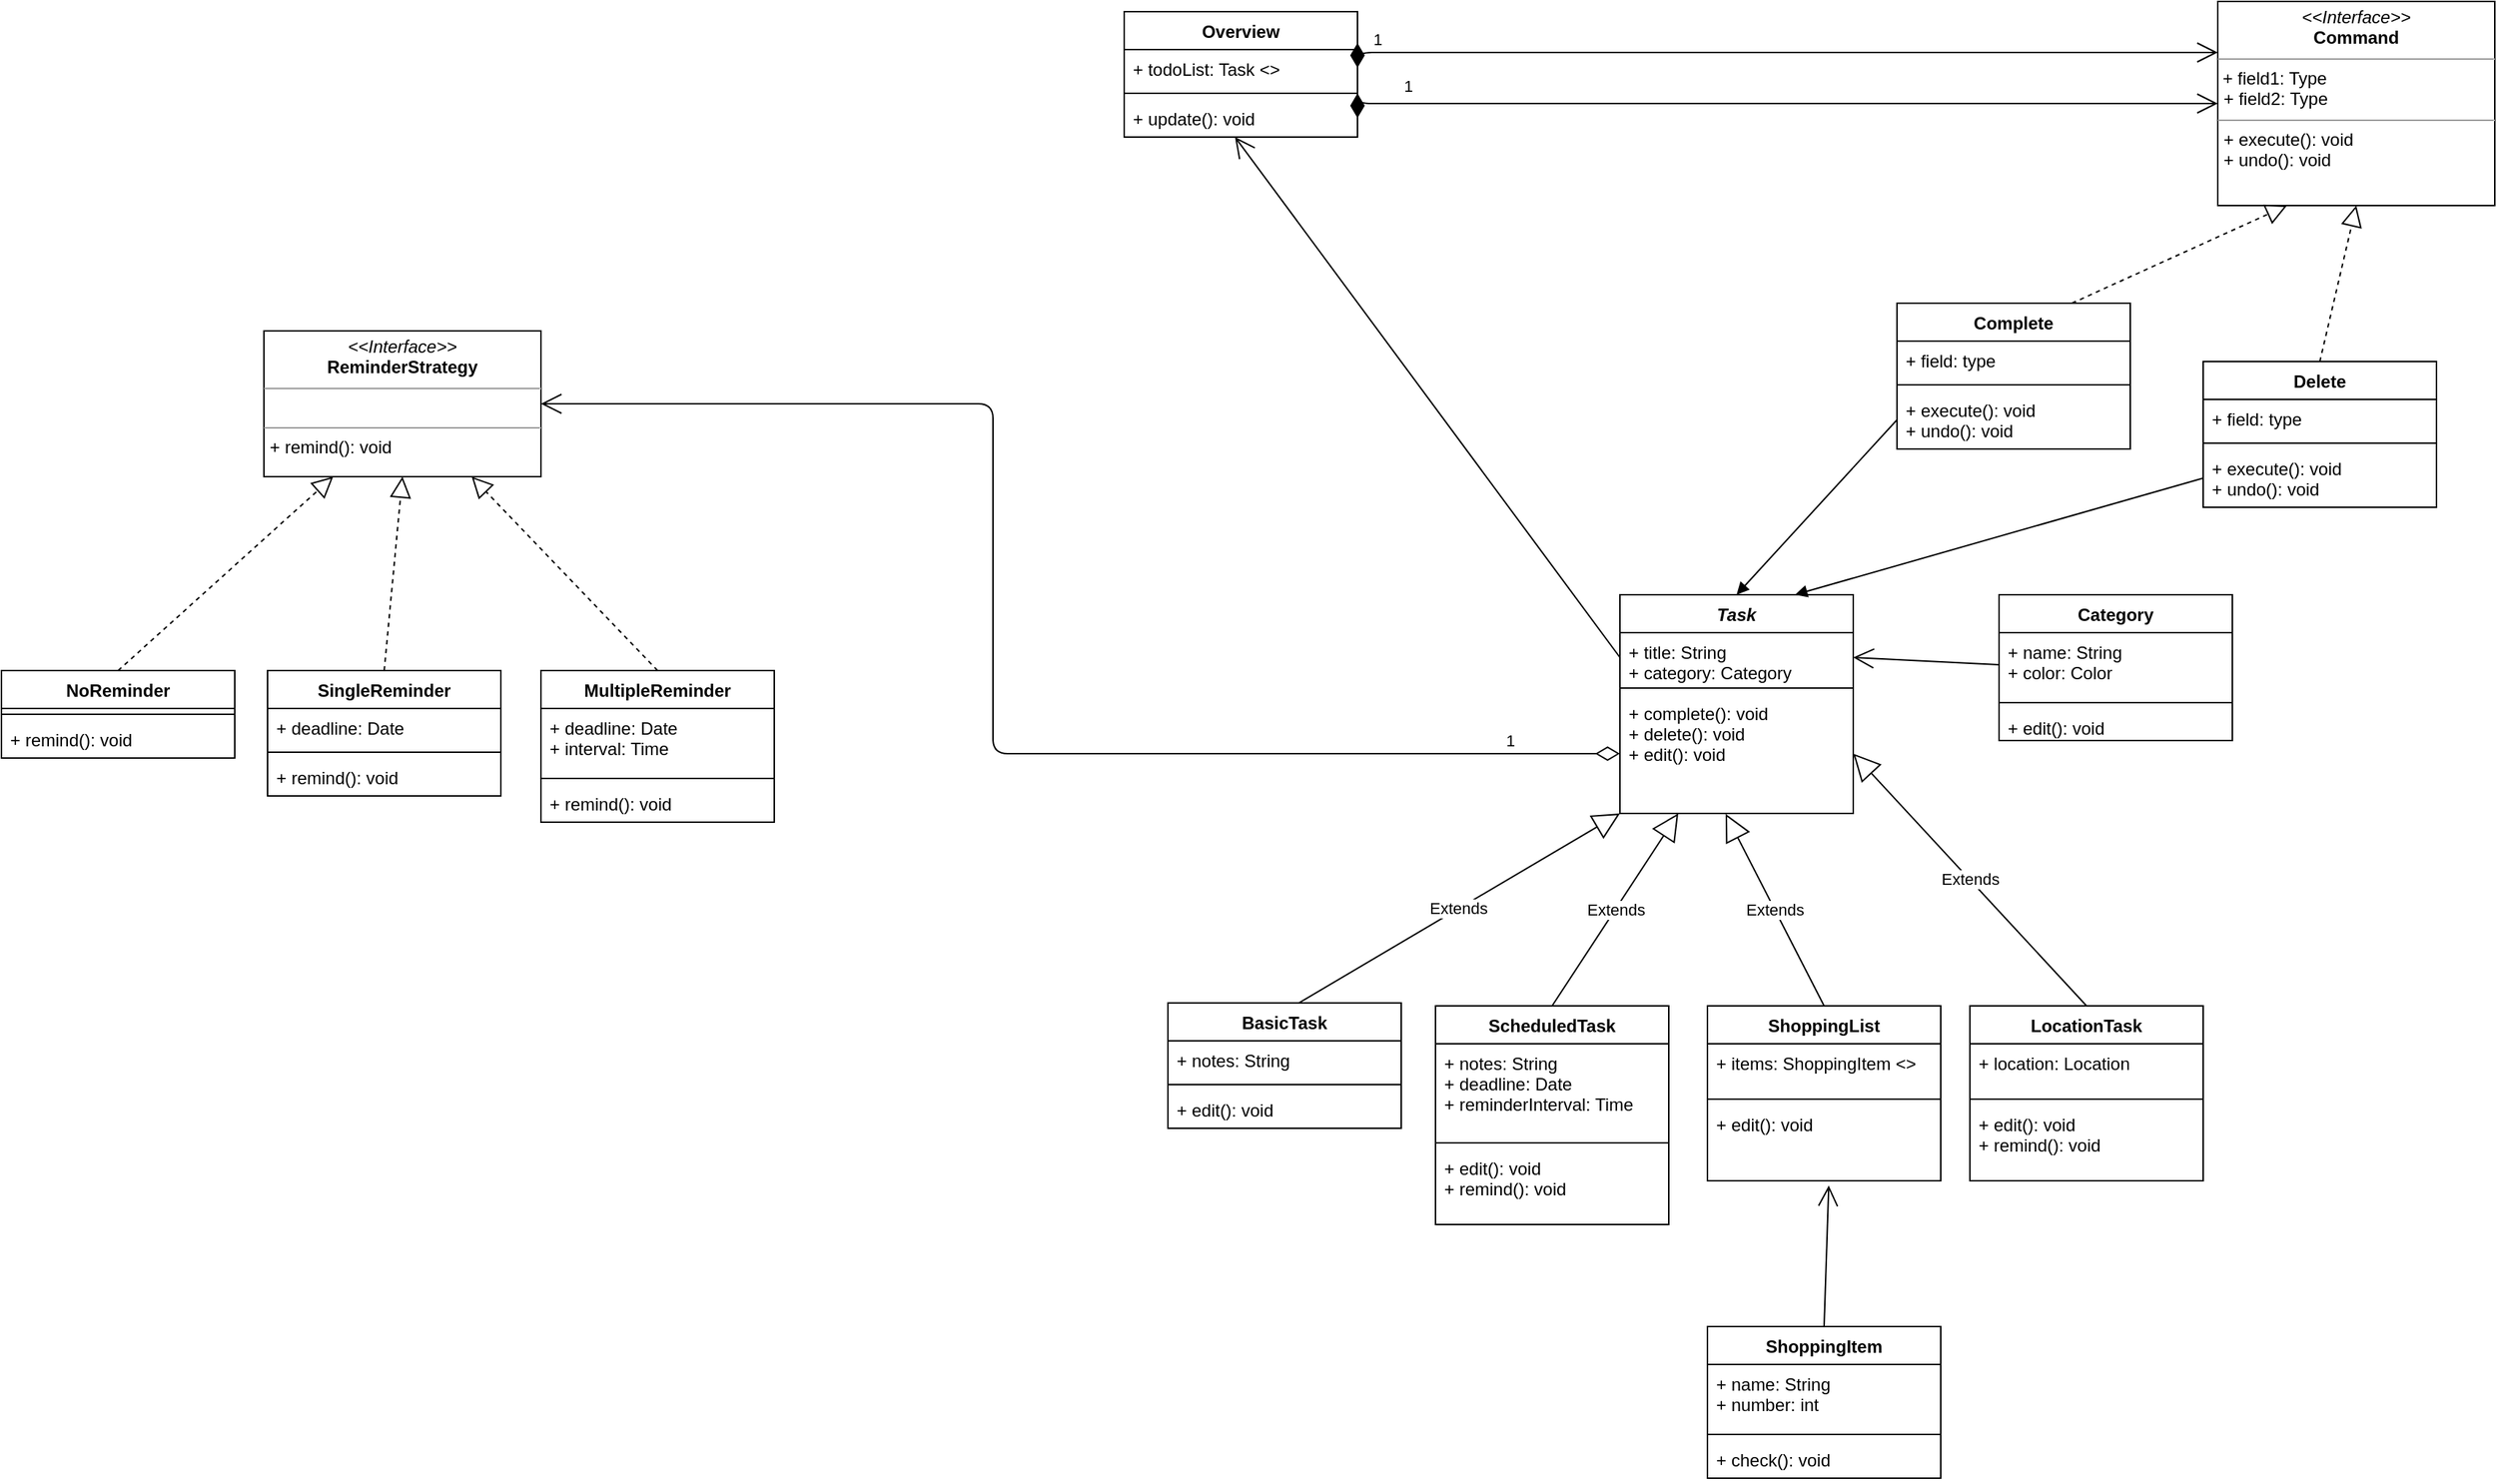 <mxfile version="13.7.7" type="github">
  <diagram id="C5RBs43oDa-KdzZeNtuy" name="Page-1">
    <mxGraphModel dx="1108" dy="815" grid="1" gridSize="10" guides="1" tooltips="1" connect="1" arrows="1" fold="1" page="1" pageScale="1" pageWidth="2336" pageHeight="1654" math="0" shadow="0">
      <root>
        <mxCell id="WIyWlLk6GJQsqaUBKTNV-0" />
        <mxCell id="WIyWlLk6GJQsqaUBKTNV-1" parent="WIyWlLk6GJQsqaUBKTNV-0" />
        <mxCell id="w285jd2p5i2l29Z6StmO-8" value="Extends" style="endArrow=block;endSize=16;endFill=0;html=1;entryX=0;entryY=1;entryDx=0;entryDy=0;exitX=0.55;exitY=0.012;exitDx=0;exitDy=0;exitPerimeter=0;" edge="1" parent="WIyWlLk6GJQsqaUBKTNV-1" source="w285jd2p5i2l29Z6StmO-4" target="w285jd2p5i2l29Z6StmO-0">
          <mxGeometry width="160" relative="1" as="geometry">
            <mxPoint x="920" y="890" as="sourcePoint" />
            <mxPoint x="1270" y="882" as="targetPoint" />
          </mxGeometry>
        </mxCell>
        <mxCell id="w285jd2p5i2l29Z6StmO-13" value="Extends" style="endArrow=block;endSize=16;endFill=0;html=1;entryX=0.25;entryY=1;entryDx=0;entryDy=0;exitX=0.5;exitY=0;exitDx=0;exitDy=0;" edge="1" parent="WIyWlLk6GJQsqaUBKTNV-1" source="w285jd2p5i2l29Z6StmO-9" target="w285jd2p5i2l29Z6StmO-0">
          <mxGeometry width="160" relative="1" as="geometry">
            <mxPoint x="1070" y="862" as="sourcePoint" />
            <mxPoint x="1230" y="862" as="targetPoint" />
          </mxGeometry>
        </mxCell>
        <mxCell id="w285jd2p5i2l29Z6StmO-34" value="Extends" style="endArrow=block;endSize=16;endFill=0;html=1;entryX=0.453;entryY=1.004;entryDx=0;entryDy=0;entryPerimeter=0;exitX=0.5;exitY=0;exitDx=0;exitDy=0;" edge="1" parent="WIyWlLk6GJQsqaUBKTNV-1" source="w285jd2p5i2l29Z6StmO-14" target="w285jd2p5i2l29Z6StmO-3">
          <mxGeometry width="160" relative="1" as="geometry">
            <mxPoint x="1110" y="892" as="sourcePoint" />
            <mxPoint x="1270" y="892" as="targetPoint" />
          </mxGeometry>
        </mxCell>
        <mxCell id="w285jd2p5i2l29Z6StmO-35" value="" style="endArrow=open;endFill=1;endSize=12;html=1;entryX=0.52;entryY=1.062;entryDx=0;entryDy=0;entryPerimeter=0;exitX=0.5;exitY=0;exitDx=0;exitDy=0;" edge="1" parent="WIyWlLk6GJQsqaUBKTNV-1" source="w285jd2p5i2l29Z6StmO-26" target="w285jd2p5i2l29Z6StmO-17">
          <mxGeometry width="160" relative="1" as="geometry">
            <mxPoint x="1250" y="1122" as="sourcePoint" />
            <mxPoint x="1410" y="1122" as="targetPoint" />
          </mxGeometry>
        </mxCell>
        <mxCell id="w285jd2p5i2l29Z6StmO-40" value="" style="endArrow=open;endFill=1;endSize=12;html=1;entryX=1;entryY=0.5;entryDx=0;entryDy=0;exitX=0;exitY=0.5;exitDx=0;exitDy=0;" edge="1" parent="WIyWlLk6GJQsqaUBKTNV-1" source="w285jd2p5i2l29Z6StmO-37" target="w285jd2p5i2l29Z6StmO-1">
          <mxGeometry width="160" relative="1" as="geometry">
            <mxPoint x="1230" y="689.58" as="sourcePoint" />
            <mxPoint x="1390" y="689.58" as="targetPoint" />
          </mxGeometry>
        </mxCell>
        <mxCell id="w285jd2p5i2l29Z6StmO-45" value="" style="endArrow=open;endFill=1;endSize=12;html=1;entryX=0.475;entryY=1;entryDx=0;entryDy=0;exitX=0;exitY=0.5;exitDx=0;exitDy=0;entryPerimeter=0;" edge="1" parent="WIyWlLk6GJQsqaUBKTNV-1" source="w285jd2p5i2l29Z6StmO-1" target="w285jd2p5i2l29Z6StmO-44">
          <mxGeometry width="160" relative="1" as="geometry">
            <mxPoint x="1120" y="462" as="sourcePoint" />
            <mxPoint x="1030" y="512" as="targetPoint" />
          </mxGeometry>
        </mxCell>
        <mxCell id="w285jd2p5i2l29Z6StmO-50" value="Extends" style="endArrow=block;endSize=16;endFill=0;html=1;entryX=1;entryY=0.5;entryDx=0;entryDy=0;exitX=0.5;exitY=0;exitDx=0;exitDy=0;" edge="1" parent="WIyWlLk6GJQsqaUBKTNV-1" source="w285jd2p5i2l29Z6StmO-46" target="w285jd2p5i2l29Z6StmO-3">
          <mxGeometry width="160" relative="1" as="geometry">
            <mxPoint x="1487.52" y="913.67" as="sourcePoint" />
            <mxPoint x="1420.0" y="781.998" as="targetPoint" />
          </mxGeometry>
        </mxCell>
        <mxCell id="w285jd2p5i2l29Z6StmO-60" value="SingleReminder" style="swimlane;fontStyle=1;align=center;verticalAlign=top;childLayout=stackLayout;horizontal=1;startSize=26;horizontalStack=0;resizeParent=1;resizeParentMax=0;resizeLast=0;collapsible=1;marginBottom=0;" vertex="1" parent="WIyWlLk6GJQsqaUBKTNV-1">
          <mxGeometry x="212.5" y="692" width="160" height="86" as="geometry" />
        </mxCell>
        <mxCell id="w285jd2p5i2l29Z6StmO-61" value="+ deadline: Date" style="text;strokeColor=none;fillColor=none;align=left;verticalAlign=top;spacingLeft=4;spacingRight=4;overflow=hidden;rotatable=0;points=[[0,0.5],[1,0.5]];portConstraint=eastwest;" vertex="1" parent="w285jd2p5i2l29Z6StmO-60">
          <mxGeometry y="26" width="160" height="26" as="geometry" />
        </mxCell>
        <mxCell id="w285jd2p5i2l29Z6StmO-62" value="" style="line;strokeWidth=1;fillColor=none;align=left;verticalAlign=middle;spacingTop=-1;spacingLeft=3;spacingRight=3;rotatable=0;labelPosition=right;points=[];portConstraint=eastwest;" vertex="1" parent="w285jd2p5i2l29Z6StmO-60">
          <mxGeometry y="52" width="160" height="8" as="geometry" />
        </mxCell>
        <mxCell id="w285jd2p5i2l29Z6StmO-63" value="+ remind(): void" style="text;strokeColor=none;fillColor=none;align=left;verticalAlign=top;spacingLeft=4;spacingRight=4;overflow=hidden;rotatable=0;points=[[0,0.5],[1,0.5]];portConstraint=eastwest;" vertex="1" parent="w285jd2p5i2l29Z6StmO-60">
          <mxGeometry y="60" width="160" height="26" as="geometry" />
        </mxCell>
        <mxCell id="w285jd2p5i2l29Z6StmO-56" value="MultipleReminder" style="swimlane;fontStyle=1;align=center;verticalAlign=top;childLayout=stackLayout;horizontal=1;startSize=26;horizontalStack=0;resizeParent=1;resizeParentMax=0;resizeLast=0;collapsible=1;marginBottom=0;" vertex="1" parent="WIyWlLk6GJQsqaUBKTNV-1">
          <mxGeometry x="400" y="692" width="160" height="104" as="geometry" />
        </mxCell>
        <mxCell id="w285jd2p5i2l29Z6StmO-57" value="+ deadline: Date&#xa;+ interval: Time&#xa;" style="text;strokeColor=none;fillColor=none;align=left;verticalAlign=top;spacingLeft=4;spacingRight=4;overflow=hidden;rotatable=0;points=[[0,0.5],[1,0.5]];portConstraint=eastwest;" vertex="1" parent="w285jd2p5i2l29Z6StmO-56">
          <mxGeometry y="26" width="160" height="44" as="geometry" />
        </mxCell>
        <mxCell id="w285jd2p5i2l29Z6StmO-58" value="" style="line;strokeWidth=1;fillColor=none;align=left;verticalAlign=middle;spacingTop=-1;spacingLeft=3;spacingRight=3;rotatable=0;labelPosition=right;points=[];portConstraint=eastwest;" vertex="1" parent="w285jd2p5i2l29Z6StmO-56">
          <mxGeometry y="70" width="160" height="8" as="geometry" />
        </mxCell>
        <mxCell id="w285jd2p5i2l29Z6StmO-59" value="+ remind(): void" style="text;strokeColor=none;fillColor=none;align=left;verticalAlign=top;spacingLeft=4;spacingRight=4;overflow=hidden;rotatable=0;points=[[0,0.5],[1,0.5]];portConstraint=eastwest;" vertex="1" parent="w285jd2p5i2l29Z6StmO-56">
          <mxGeometry y="78" width="160" height="26" as="geometry" />
        </mxCell>
        <mxCell id="w285jd2p5i2l29Z6StmO-52" value="NoReminder" style="swimlane;fontStyle=1;align=center;verticalAlign=top;childLayout=stackLayout;horizontal=1;startSize=26;horizontalStack=0;resizeParent=1;resizeParentMax=0;resizeLast=0;collapsible=1;marginBottom=0;" vertex="1" parent="WIyWlLk6GJQsqaUBKTNV-1">
          <mxGeometry x="30" y="692" width="160" height="60" as="geometry" />
        </mxCell>
        <mxCell id="w285jd2p5i2l29Z6StmO-54" value="" style="line;strokeWidth=1;fillColor=none;align=left;verticalAlign=middle;spacingTop=-1;spacingLeft=3;spacingRight=3;rotatable=0;labelPosition=right;points=[];portConstraint=eastwest;" vertex="1" parent="w285jd2p5i2l29Z6StmO-52">
          <mxGeometry y="26" width="160" height="8" as="geometry" />
        </mxCell>
        <mxCell id="w285jd2p5i2l29Z6StmO-55" value="+ remind(): void" style="text;strokeColor=none;fillColor=none;align=left;verticalAlign=top;spacingLeft=4;spacingRight=4;overflow=hidden;rotatable=0;points=[[0,0.5],[1,0.5]];portConstraint=eastwest;" vertex="1" parent="w285jd2p5i2l29Z6StmO-52">
          <mxGeometry y="34" width="160" height="26" as="geometry" />
        </mxCell>
        <mxCell id="w285jd2p5i2l29Z6StmO-64" value="" style="endArrow=block;dashed=1;endFill=0;endSize=12;html=1;exitX=0.5;exitY=0;exitDx=0;exitDy=0;entryX=0.25;entryY=1;entryDx=0;entryDy=0;" edge="1" parent="WIyWlLk6GJQsqaUBKTNV-1" source="w285jd2p5i2l29Z6StmO-52" target="w285jd2p5i2l29Z6StmO-67">
          <mxGeometry width="160" relative="1" as="geometry">
            <mxPoint x="52.5" y="630" as="sourcePoint" />
            <mxPoint x="261.25" y="610" as="targetPoint" />
          </mxGeometry>
        </mxCell>
        <mxCell id="w285jd2p5i2l29Z6StmO-65" value="" style="endArrow=block;dashed=1;endFill=0;endSize=12;html=1;entryX=0.5;entryY=1;entryDx=0;entryDy=0;exitX=0.5;exitY=0;exitDx=0;exitDy=0;" edge="1" parent="WIyWlLk6GJQsqaUBKTNV-1" source="w285jd2p5i2l29Z6StmO-60" target="w285jd2p5i2l29Z6StmO-67">
          <mxGeometry width="160" relative="1" as="geometry">
            <mxPoint x="200" y="840" as="sourcePoint" />
            <mxPoint x="292.5" y="610" as="targetPoint" />
          </mxGeometry>
        </mxCell>
        <mxCell id="w285jd2p5i2l29Z6StmO-66" value="" style="endArrow=block;dashed=1;endFill=0;endSize=12;html=1;entryX=0.75;entryY=1;entryDx=0;entryDy=0;exitX=0.5;exitY=0;exitDx=0;exitDy=0;" edge="1" parent="WIyWlLk6GJQsqaUBKTNV-1" source="w285jd2p5i2l29Z6StmO-56" target="w285jd2p5i2l29Z6StmO-67">
          <mxGeometry width="160" relative="1" as="geometry">
            <mxPoint x="340" y="860" as="sourcePoint" />
            <mxPoint x="323.75" y="610" as="targetPoint" />
          </mxGeometry>
        </mxCell>
        <mxCell id="w285jd2p5i2l29Z6StmO-67" value="&lt;p style=&quot;margin: 0px ; margin-top: 4px ; text-align: center&quot;&gt;&lt;i&gt;&amp;lt;&amp;lt;Interface&amp;gt;&amp;gt;&lt;/i&gt;&lt;br&gt;&lt;b&gt;ReminderStrategy&lt;/b&gt;&lt;/p&gt;&lt;hr size=&quot;1&quot;&gt;&lt;br&gt;&lt;hr size=&quot;1&quot;&gt;&lt;p style=&quot;margin: 0px ; margin-left: 4px&quot;&gt;+ remind(): void&lt;br&gt;&lt;/p&gt;" style="verticalAlign=top;align=left;overflow=fill;fontSize=12;fontFamily=Helvetica;html=1;" vertex="1" parent="WIyWlLk6GJQsqaUBKTNV-1">
          <mxGeometry x="210" y="459" width="190" height="100" as="geometry" />
        </mxCell>
        <mxCell id="w285jd2p5i2l29Z6StmO-41" value="Overview" style="swimlane;fontStyle=1;align=center;verticalAlign=top;childLayout=stackLayout;horizontal=1;startSize=26;horizontalStack=0;resizeParent=1;resizeParentMax=0;resizeLast=0;collapsible=1;marginBottom=0;" vertex="1" parent="WIyWlLk6GJQsqaUBKTNV-1">
          <mxGeometry x="800" y="240" width="160" height="86" as="geometry" />
        </mxCell>
        <mxCell id="w285jd2p5i2l29Z6StmO-42" value="+ todoList: Task &lt;&gt;" style="text;strokeColor=none;fillColor=none;align=left;verticalAlign=top;spacingLeft=4;spacingRight=4;overflow=hidden;rotatable=0;points=[[0,0.5],[1,0.5]];portConstraint=eastwest;" vertex="1" parent="w285jd2p5i2l29Z6StmO-41">
          <mxGeometry y="26" width="160" height="26" as="geometry" />
        </mxCell>
        <mxCell id="w285jd2p5i2l29Z6StmO-43" value="" style="line;strokeWidth=1;fillColor=none;align=left;verticalAlign=middle;spacingTop=-1;spacingLeft=3;spacingRight=3;rotatable=0;labelPosition=right;points=[];portConstraint=eastwest;" vertex="1" parent="w285jd2p5i2l29Z6StmO-41">
          <mxGeometry y="52" width="160" height="8" as="geometry" />
        </mxCell>
        <mxCell id="w285jd2p5i2l29Z6StmO-44" value="+ update(): void" style="text;strokeColor=none;fillColor=none;align=left;verticalAlign=top;spacingLeft=4;spacingRight=4;overflow=hidden;rotatable=0;points=[[0,0.5],[1,0.5]];portConstraint=eastwest;" vertex="1" parent="w285jd2p5i2l29Z6StmO-41">
          <mxGeometry y="60" width="160" height="26" as="geometry" />
        </mxCell>
        <mxCell id="w285jd2p5i2l29Z6StmO-68" value="1" style="endArrow=open;html=1;endSize=12;startArrow=diamondThin;startSize=14;startFill=0;edgeStyle=orthogonalEdgeStyle;align=left;verticalAlign=bottom;exitX=0;exitY=0.5;exitDx=0;exitDy=0;entryX=1;entryY=0.5;entryDx=0;entryDy=0;" edge="1" parent="WIyWlLk6GJQsqaUBKTNV-1" source="w285jd2p5i2l29Z6StmO-3" target="w285jd2p5i2l29Z6StmO-67">
          <mxGeometry x="-0.837" relative="1" as="geometry">
            <mxPoint x="550" y="410" as="sourcePoint" />
            <mxPoint x="710" y="410" as="targetPoint" />
            <Array as="points">
              <mxPoint x="710" y="749" />
              <mxPoint x="710" y="509" />
            </Array>
            <mxPoint as="offset" />
          </mxGeometry>
        </mxCell>
        <mxCell id="w285jd2p5i2l29Z6StmO-9" value="ScheduledTask" style="swimlane;fontStyle=1;align=center;verticalAlign=top;childLayout=stackLayout;horizontal=1;startSize=26;horizontalStack=0;resizeParent=1;resizeParentMax=0;resizeLast=0;collapsible=1;marginBottom=0;" vertex="1" parent="WIyWlLk6GJQsqaUBKTNV-1">
          <mxGeometry x="1013.5" y="922" width="160" height="150" as="geometry" />
        </mxCell>
        <mxCell id="w285jd2p5i2l29Z6StmO-10" value="+ notes: String&#xa;+ deadline: Date&#xa;+ reminderInterval: Time&#xa;" style="text;strokeColor=none;fillColor=none;align=left;verticalAlign=top;spacingLeft=4;spacingRight=4;overflow=hidden;rotatable=0;points=[[0,0.5],[1,0.5]];portConstraint=eastwest;" vertex="1" parent="w285jd2p5i2l29Z6StmO-9">
          <mxGeometry y="26" width="160" height="64" as="geometry" />
        </mxCell>
        <mxCell id="w285jd2p5i2l29Z6StmO-11" value="" style="line;strokeWidth=1;fillColor=none;align=left;verticalAlign=middle;spacingTop=-1;spacingLeft=3;spacingRight=3;rotatable=0;labelPosition=right;points=[];portConstraint=eastwest;" vertex="1" parent="w285jd2p5i2l29Z6StmO-9">
          <mxGeometry y="90" width="160" height="8" as="geometry" />
        </mxCell>
        <mxCell id="w285jd2p5i2l29Z6StmO-12" value="+ edit(): void&#xa;+ remind(): void&#xa;" style="text;strokeColor=none;fillColor=none;align=left;verticalAlign=top;spacingLeft=4;spacingRight=4;overflow=hidden;rotatable=0;points=[[0,0.5],[1,0.5]];portConstraint=eastwest;" vertex="1" parent="w285jd2p5i2l29Z6StmO-9">
          <mxGeometry y="98" width="160" height="52" as="geometry" />
        </mxCell>
        <mxCell id="w285jd2p5i2l29Z6StmO-14" value="ShoppingList" style="swimlane;fontStyle=1;align=center;verticalAlign=top;childLayout=stackLayout;horizontal=1;startSize=26;horizontalStack=0;resizeParent=1;resizeParentMax=0;resizeLast=0;collapsible=1;marginBottom=0;" vertex="1" parent="WIyWlLk6GJQsqaUBKTNV-1">
          <mxGeometry x="1200" y="922" width="160" height="120" as="geometry" />
        </mxCell>
        <mxCell id="w285jd2p5i2l29Z6StmO-15" value="+ items: ShoppingItem &lt;&gt;" style="text;strokeColor=none;fillColor=none;align=left;verticalAlign=top;spacingLeft=4;spacingRight=4;overflow=hidden;rotatable=0;points=[[0,0.5],[1,0.5]];portConstraint=eastwest;" vertex="1" parent="w285jd2p5i2l29Z6StmO-14">
          <mxGeometry y="26" width="160" height="34" as="geometry" />
        </mxCell>
        <mxCell id="w285jd2p5i2l29Z6StmO-16" value="" style="line;strokeWidth=1;fillColor=none;align=left;verticalAlign=middle;spacingTop=-1;spacingLeft=3;spacingRight=3;rotatable=0;labelPosition=right;points=[];portConstraint=eastwest;" vertex="1" parent="w285jd2p5i2l29Z6StmO-14">
          <mxGeometry y="60" width="160" height="8" as="geometry" />
        </mxCell>
        <mxCell id="w285jd2p5i2l29Z6StmO-17" value="+ edit(): void&#xa;&#xa;" style="text;strokeColor=none;fillColor=none;align=left;verticalAlign=top;spacingLeft=4;spacingRight=4;overflow=hidden;rotatable=0;points=[[0,0.5],[1,0.5]];portConstraint=eastwest;" vertex="1" parent="w285jd2p5i2l29Z6StmO-14">
          <mxGeometry y="68" width="160" height="52" as="geometry" />
        </mxCell>
        <mxCell id="w285jd2p5i2l29Z6StmO-73" value="Delete" style="swimlane;fontStyle=1;align=center;verticalAlign=top;childLayout=stackLayout;horizontal=1;startSize=26;horizontalStack=0;resizeParent=1;resizeParentMax=0;resizeLast=0;collapsible=1;marginBottom=0;" vertex="1" parent="WIyWlLk6GJQsqaUBKTNV-1">
          <mxGeometry x="1540" y="480" width="160" height="100" as="geometry" />
        </mxCell>
        <mxCell id="w285jd2p5i2l29Z6StmO-74" value="+ field: type" style="text;strokeColor=none;fillColor=none;align=left;verticalAlign=top;spacingLeft=4;spacingRight=4;overflow=hidden;rotatable=0;points=[[0,0.5],[1,0.5]];portConstraint=eastwest;" vertex="1" parent="w285jd2p5i2l29Z6StmO-73">
          <mxGeometry y="26" width="160" height="26" as="geometry" />
        </mxCell>
        <mxCell id="w285jd2p5i2l29Z6StmO-75" value="" style="line;strokeWidth=1;fillColor=none;align=left;verticalAlign=middle;spacingTop=-1;spacingLeft=3;spacingRight=3;rotatable=0;labelPosition=right;points=[];portConstraint=eastwest;" vertex="1" parent="w285jd2p5i2l29Z6StmO-73">
          <mxGeometry y="52" width="160" height="8" as="geometry" />
        </mxCell>
        <mxCell id="w285jd2p5i2l29Z6StmO-76" value="+ execute(): void&#xa;+ undo(): void&#xa;" style="text;strokeColor=none;fillColor=none;align=left;verticalAlign=top;spacingLeft=4;spacingRight=4;overflow=hidden;rotatable=0;points=[[0,0.5],[1,0.5]];portConstraint=eastwest;" vertex="1" parent="w285jd2p5i2l29Z6StmO-73">
          <mxGeometry y="60" width="160" height="40" as="geometry" />
        </mxCell>
        <mxCell id="w285jd2p5i2l29Z6StmO-26" value="ShoppingItem" style="swimlane;fontStyle=1;align=center;verticalAlign=top;childLayout=stackLayout;horizontal=1;startSize=26;horizontalStack=0;resizeParent=1;resizeParentMax=0;resizeLast=0;collapsible=1;marginBottom=0;" vertex="1" parent="WIyWlLk6GJQsqaUBKTNV-1">
          <mxGeometry x="1200" y="1142" width="160" height="104" as="geometry" />
        </mxCell>
        <mxCell id="w285jd2p5i2l29Z6StmO-27" value="+ name: String&#xa;+ number: int&#xa;" style="text;strokeColor=none;fillColor=none;align=left;verticalAlign=top;spacingLeft=4;spacingRight=4;overflow=hidden;rotatable=0;points=[[0,0.5],[1,0.5]];portConstraint=eastwest;" vertex="1" parent="w285jd2p5i2l29Z6StmO-26">
          <mxGeometry y="26" width="160" height="44" as="geometry" />
        </mxCell>
        <mxCell id="w285jd2p5i2l29Z6StmO-28" value="" style="line;strokeWidth=1;fillColor=none;align=left;verticalAlign=middle;spacingTop=-1;spacingLeft=3;spacingRight=3;rotatable=0;labelPosition=right;points=[];portConstraint=eastwest;" vertex="1" parent="w285jd2p5i2l29Z6StmO-26">
          <mxGeometry y="70" width="160" height="8" as="geometry" />
        </mxCell>
        <mxCell id="w285jd2p5i2l29Z6StmO-29" value="+ check(): void" style="text;strokeColor=none;fillColor=none;align=left;verticalAlign=top;spacingLeft=4;spacingRight=4;overflow=hidden;rotatable=0;points=[[0,0.5],[1,0.5]];portConstraint=eastwest;" vertex="1" parent="w285jd2p5i2l29Z6StmO-26">
          <mxGeometry y="78" width="160" height="26" as="geometry" />
        </mxCell>
        <mxCell id="w285jd2p5i2l29Z6StmO-36" value="Category" style="swimlane;fontStyle=1;align=center;verticalAlign=top;childLayout=stackLayout;horizontal=1;startSize=26;horizontalStack=0;resizeParent=1;resizeParentMax=0;resizeLast=0;collapsible=1;marginBottom=0;" vertex="1" parent="WIyWlLk6GJQsqaUBKTNV-1">
          <mxGeometry x="1400" y="640" width="160" height="100" as="geometry" />
        </mxCell>
        <mxCell id="w285jd2p5i2l29Z6StmO-37" value="+ name: String&#xa;+ color: Color&#xa;" style="text;strokeColor=none;fillColor=none;align=left;verticalAlign=top;spacingLeft=4;spacingRight=4;overflow=hidden;rotatable=0;points=[[0,0.5],[1,0.5]];portConstraint=eastwest;" vertex="1" parent="w285jd2p5i2l29Z6StmO-36">
          <mxGeometry y="26" width="160" height="44" as="geometry" />
        </mxCell>
        <mxCell id="w285jd2p5i2l29Z6StmO-38" value="" style="line;strokeWidth=1;fillColor=none;align=left;verticalAlign=middle;spacingTop=-1;spacingLeft=3;spacingRight=3;rotatable=0;labelPosition=right;points=[];portConstraint=eastwest;" vertex="1" parent="w285jd2p5i2l29Z6StmO-36">
          <mxGeometry y="70" width="160" height="8" as="geometry" />
        </mxCell>
        <mxCell id="w285jd2p5i2l29Z6StmO-39" value="+ edit(): void" style="text;strokeColor=none;fillColor=none;align=left;verticalAlign=top;spacingLeft=4;spacingRight=4;overflow=hidden;rotatable=0;points=[[0,0.5],[1,0.5]];portConstraint=eastwest;" vertex="1" parent="w285jd2p5i2l29Z6StmO-36">
          <mxGeometry y="78" width="160" height="22" as="geometry" />
        </mxCell>
        <mxCell id="w285jd2p5i2l29Z6StmO-0" value="Task" style="swimlane;fontStyle=3;align=center;verticalAlign=top;childLayout=stackLayout;horizontal=1;startSize=26;horizontalStack=0;resizeParent=1;resizeParentMax=0;resizeLast=0;collapsible=1;marginBottom=0;" vertex="1" parent="WIyWlLk6GJQsqaUBKTNV-1">
          <mxGeometry x="1140" y="640" width="160" height="150" as="geometry">
            <mxRectangle x="280" y="200" width="60" height="26" as="alternateBounds" />
          </mxGeometry>
        </mxCell>
        <mxCell id="w285jd2p5i2l29Z6StmO-1" value="+ title: String&#xa;+ category: Category&#xa;" style="text;strokeColor=none;fillColor=none;align=left;verticalAlign=top;spacingLeft=4;spacingRight=4;overflow=hidden;rotatable=0;points=[[0,0.5],[1,0.5]];portConstraint=eastwest;" vertex="1" parent="w285jd2p5i2l29Z6StmO-0">
          <mxGeometry y="26" width="160" height="34" as="geometry" />
        </mxCell>
        <mxCell id="w285jd2p5i2l29Z6StmO-2" value="" style="line;strokeWidth=1;fillColor=none;align=left;verticalAlign=middle;spacingTop=-1;spacingLeft=3;spacingRight=3;rotatable=0;labelPosition=right;points=[];portConstraint=eastwest;" vertex="1" parent="w285jd2p5i2l29Z6StmO-0">
          <mxGeometry y="60" width="160" height="8" as="geometry" />
        </mxCell>
        <mxCell id="w285jd2p5i2l29Z6StmO-3" value="+ complete(): void&#xa;+ delete(): void&#xa;+ edit(): void&#xa;&#xa;" style="text;strokeColor=none;fillColor=none;align=left;verticalAlign=top;spacingLeft=4;spacingRight=4;overflow=hidden;rotatable=0;points=[[0,0.5],[1,0.5]];portConstraint=eastwest;" vertex="1" parent="w285jd2p5i2l29Z6StmO-0">
          <mxGeometry y="68" width="160" height="82" as="geometry" />
        </mxCell>
        <mxCell id="w285jd2p5i2l29Z6StmO-46" value="LocationTask" style="swimlane;fontStyle=1;align=center;verticalAlign=top;childLayout=stackLayout;horizontal=1;startSize=26;horizontalStack=0;resizeParent=1;resizeParentMax=0;resizeLast=0;collapsible=1;marginBottom=0;" vertex="1" parent="WIyWlLk6GJQsqaUBKTNV-1">
          <mxGeometry x="1380" y="922" width="160" height="120" as="geometry" />
        </mxCell>
        <mxCell id="w285jd2p5i2l29Z6StmO-47" value="+ location: Location" style="text;strokeColor=none;fillColor=none;align=left;verticalAlign=top;spacingLeft=4;spacingRight=4;overflow=hidden;rotatable=0;points=[[0,0.5],[1,0.5]];portConstraint=eastwest;" vertex="1" parent="w285jd2p5i2l29Z6StmO-46">
          <mxGeometry y="26" width="160" height="34" as="geometry" />
        </mxCell>
        <mxCell id="w285jd2p5i2l29Z6StmO-48" value="" style="line;strokeWidth=1;fillColor=none;align=left;verticalAlign=middle;spacingTop=-1;spacingLeft=3;spacingRight=3;rotatable=0;labelPosition=right;points=[];portConstraint=eastwest;" vertex="1" parent="w285jd2p5i2l29Z6StmO-46">
          <mxGeometry y="60" width="160" height="8" as="geometry" />
        </mxCell>
        <mxCell id="w285jd2p5i2l29Z6StmO-49" value="+ edit(): void&#xa;+ remind(): void&#xa;&#xa;" style="text;strokeColor=none;fillColor=none;align=left;verticalAlign=top;spacingLeft=4;spacingRight=4;overflow=hidden;rotatable=0;points=[[0,0.5],[1,0.5]];portConstraint=eastwest;" vertex="1" parent="w285jd2p5i2l29Z6StmO-46">
          <mxGeometry y="68" width="160" height="52" as="geometry" />
        </mxCell>
        <mxCell id="w285jd2p5i2l29Z6StmO-4" value="BasicTask" style="swimlane;fontStyle=1;align=center;verticalAlign=top;childLayout=stackLayout;horizontal=1;startSize=26;horizontalStack=0;resizeParent=1;resizeParentMax=0;resizeLast=0;collapsible=1;marginBottom=0;" vertex="1" parent="WIyWlLk6GJQsqaUBKTNV-1">
          <mxGeometry x="830" y="920" width="160" height="86" as="geometry" />
        </mxCell>
        <mxCell id="w285jd2p5i2l29Z6StmO-5" value="+ notes: String" style="text;strokeColor=none;fillColor=none;align=left;verticalAlign=top;spacingLeft=4;spacingRight=4;overflow=hidden;rotatable=0;points=[[0,0.5],[1,0.5]];portConstraint=eastwest;" vertex="1" parent="w285jd2p5i2l29Z6StmO-4">
          <mxGeometry y="26" width="160" height="26" as="geometry" />
        </mxCell>
        <mxCell id="w285jd2p5i2l29Z6StmO-6" value="" style="line;strokeWidth=1;fillColor=none;align=left;verticalAlign=middle;spacingTop=-1;spacingLeft=3;spacingRight=3;rotatable=0;labelPosition=right;points=[];portConstraint=eastwest;" vertex="1" parent="w285jd2p5i2l29Z6StmO-4">
          <mxGeometry y="52" width="160" height="8" as="geometry" />
        </mxCell>
        <mxCell id="w285jd2p5i2l29Z6StmO-7" value="+ edit(): void" style="text;strokeColor=none;fillColor=none;align=left;verticalAlign=top;spacingLeft=4;spacingRight=4;overflow=hidden;rotatable=0;points=[[0,0.5],[1,0.5]];portConstraint=eastwest;" vertex="1" parent="w285jd2p5i2l29Z6StmO-4">
          <mxGeometry y="60" width="160" height="26" as="geometry" />
        </mxCell>
        <mxCell id="w285jd2p5i2l29Z6StmO-91" value="1" style="endArrow=open;html=1;endSize=12;startArrow=diamondThin;startSize=14;startFill=1;edgeStyle=orthogonalEdgeStyle;align=left;verticalAlign=bottom;exitX=1;exitY=0.5;exitDx=0;exitDy=0;entryX=0;entryY=0.5;entryDx=0;entryDy=0;" edge="1" parent="WIyWlLk6GJQsqaUBKTNV-1" source="w285jd2p5i2l29Z6StmO-44" target="w285jd2p5i2l29Z6StmO-93">
          <mxGeometry x="-0.867" y="3" relative="1" as="geometry">
            <mxPoint x="1120" y="560" as="sourcePoint" />
            <mxPoint x="1340" y="319" as="targetPoint" />
            <Array as="points">
              <mxPoint x="960" y="303" />
            </Array>
            <mxPoint as="offset" />
          </mxGeometry>
        </mxCell>
        <mxCell id="w285jd2p5i2l29Z6StmO-92" value="1" style="endArrow=open;html=1;endSize=12;startArrow=diamondThin;startSize=14;startFill=1;edgeStyle=orthogonalEdgeStyle;align=left;verticalAlign=bottom;exitX=1;exitY=0.25;exitDx=0;exitDy=0;entryX=0;entryY=0.25;entryDx=0;entryDy=0;" edge="1" parent="WIyWlLk6GJQsqaUBKTNV-1" source="w285jd2p5i2l29Z6StmO-41" target="w285jd2p5i2l29Z6StmO-93">
          <mxGeometry x="-0.948" relative="1" as="geometry">
            <mxPoint x="960" y="279" as="sourcePoint" />
            <mxPoint x="1990" y="149" as="targetPoint" />
            <Array as="points">
              <mxPoint x="960" y="268" />
            </Array>
            <mxPoint as="offset" />
          </mxGeometry>
        </mxCell>
        <mxCell id="w285jd2p5i2l29Z6StmO-93" value="&lt;p style=&quot;margin: 0px ; margin-top: 4px ; text-align: center&quot;&gt;&lt;i&gt;&amp;lt;&amp;lt;Interface&amp;gt;&amp;gt;&lt;/i&gt;&lt;br&gt;&lt;b&gt;Command&lt;/b&gt;&lt;/p&gt;&lt;hr size=&quot;1&quot;&gt;&amp;nbsp;+ field1: Type&lt;br&gt;&lt;p style=&quot;margin: 0px ; margin-left: 4px&quot;&gt;+ field2: Type&lt;/p&gt;&lt;hr size=&quot;1&quot;&gt;&lt;p style=&quot;margin: 0px ; margin-left: 4px&quot;&gt;+ execute(): void&lt;br&gt;+ undo(): void&lt;br&gt;&lt;/p&gt;" style="verticalAlign=top;align=left;overflow=fill;fontSize=12;fontFamily=Helvetica;html=1;" vertex="1" parent="WIyWlLk6GJQsqaUBKTNV-1">
          <mxGeometry x="1550" y="233" width="190" height="140" as="geometry" />
        </mxCell>
        <mxCell id="w285jd2p5i2l29Z6StmO-94" value="" style="endArrow=block;dashed=1;endFill=0;endSize=12;html=1;exitX=0.75;exitY=0;exitDx=0;exitDy=0;entryX=0.25;entryY=1;entryDx=0;entryDy=0;" edge="1" parent="WIyWlLk6GJQsqaUBKTNV-1" source="w285jd2p5i2l29Z6StmO-80" target="w285jd2p5i2l29Z6StmO-93">
          <mxGeometry width="160" relative="1" as="geometry">
            <mxPoint x="1580" y="420" as="sourcePoint" />
            <mxPoint x="1740" y="420" as="targetPoint" />
          </mxGeometry>
        </mxCell>
        <mxCell id="w285jd2p5i2l29Z6StmO-95" value="" style="endArrow=block;dashed=1;endFill=0;endSize=12;html=1;exitX=0.5;exitY=0;exitDx=0;exitDy=0;entryX=0.5;entryY=1;entryDx=0;entryDy=0;" edge="1" parent="WIyWlLk6GJQsqaUBKTNV-1" source="w285jd2p5i2l29Z6StmO-73" target="w285jd2p5i2l29Z6StmO-93">
          <mxGeometry width="160" relative="1" as="geometry">
            <mxPoint x="1570" y="459" as="sourcePoint" />
            <mxPoint x="1707.5" y="412" as="targetPoint" />
          </mxGeometry>
        </mxCell>
        <mxCell id="w285jd2p5i2l29Z6StmO-98" value="" style="html=1;verticalAlign=bottom;endArrow=block;entryX=0.5;entryY=0;entryDx=0;entryDy=0;exitX=0;exitY=0.5;exitDx=0;exitDy=0;" edge="1" parent="WIyWlLk6GJQsqaUBKTNV-1" source="w285jd2p5i2l29Z6StmO-83" target="w285jd2p5i2l29Z6StmO-0">
          <mxGeometry width="80" relative="1" as="geometry">
            <mxPoint x="1200" y="490" as="sourcePoint" />
            <mxPoint x="1280" y="490" as="targetPoint" />
          </mxGeometry>
        </mxCell>
        <mxCell id="w285jd2p5i2l29Z6StmO-99" value="" style="html=1;verticalAlign=bottom;endArrow=block;entryX=0.75;entryY=0;entryDx=0;entryDy=0;exitX=0;exitY=0.5;exitDx=0;exitDy=0;" edge="1" parent="WIyWlLk6GJQsqaUBKTNV-1" source="w285jd2p5i2l29Z6StmO-76" target="w285jd2p5i2l29Z6StmO-0">
          <mxGeometry width="80" relative="1" as="geometry">
            <mxPoint x="1430" y="500" as="sourcePoint" />
            <mxPoint x="1310" y="640" as="targetPoint" />
          </mxGeometry>
        </mxCell>
        <mxCell id="w285jd2p5i2l29Z6StmO-80" value="Complete" style="swimlane;fontStyle=1;align=center;verticalAlign=top;childLayout=stackLayout;horizontal=1;startSize=26;horizontalStack=0;resizeParent=1;resizeParentMax=0;resizeLast=0;collapsible=1;marginBottom=0;" vertex="1" parent="WIyWlLk6GJQsqaUBKTNV-1">
          <mxGeometry x="1330" y="440" width="160" height="100" as="geometry" />
        </mxCell>
        <mxCell id="w285jd2p5i2l29Z6StmO-81" value="+ field: type" style="text;strokeColor=none;fillColor=none;align=left;verticalAlign=top;spacingLeft=4;spacingRight=4;overflow=hidden;rotatable=0;points=[[0,0.5],[1,0.5]];portConstraint=eastwest;" vertex="1" parent="w285jd2p5i2l29Z6StmO-80">
          <mxGeometry y="26" width="160" height="26" as="geometry" />
        </mxCell>
        <mxCell id="w285jd2p5i2l29Z6StmO-82" value="" style="line;strokeWidth=1;fillColor=none;align=left;verticalAlign=middle;spacingTop=-1;spacingLeft=3;spacingRight=3;rotatable=0;labelPosition=right;points=[];portConstraint=eastwest;" vertex="1" parent="w285jd2p5i2l29Z6StmO-80">
          <mxGeometry y="52" width="160" height="8" as="geometry" />
        </mxCell>
        <mxCell id="w285jd2p5i2l29Z6StmO-83" value="+ execute(): void&#xa;+ undo(): void&#xa;" style="text;strokeColor=none;fillColor=none;align=left;verticalAlign=top;spacingLeft=4;spacingRight=4;overflow=hidden;rotatable=0;points=[[0,0.5],[1,0.5]];portConstraint=eastwest;" vertex="1" parent="w285jd2p5i2l29Z6StmO-80">
          <mxGeometry y="60" width="160" height="40" as="geometry" />
        </mxCell>
      </root>
    </mxGraphModel>
  </diagram>
</mxfile>
